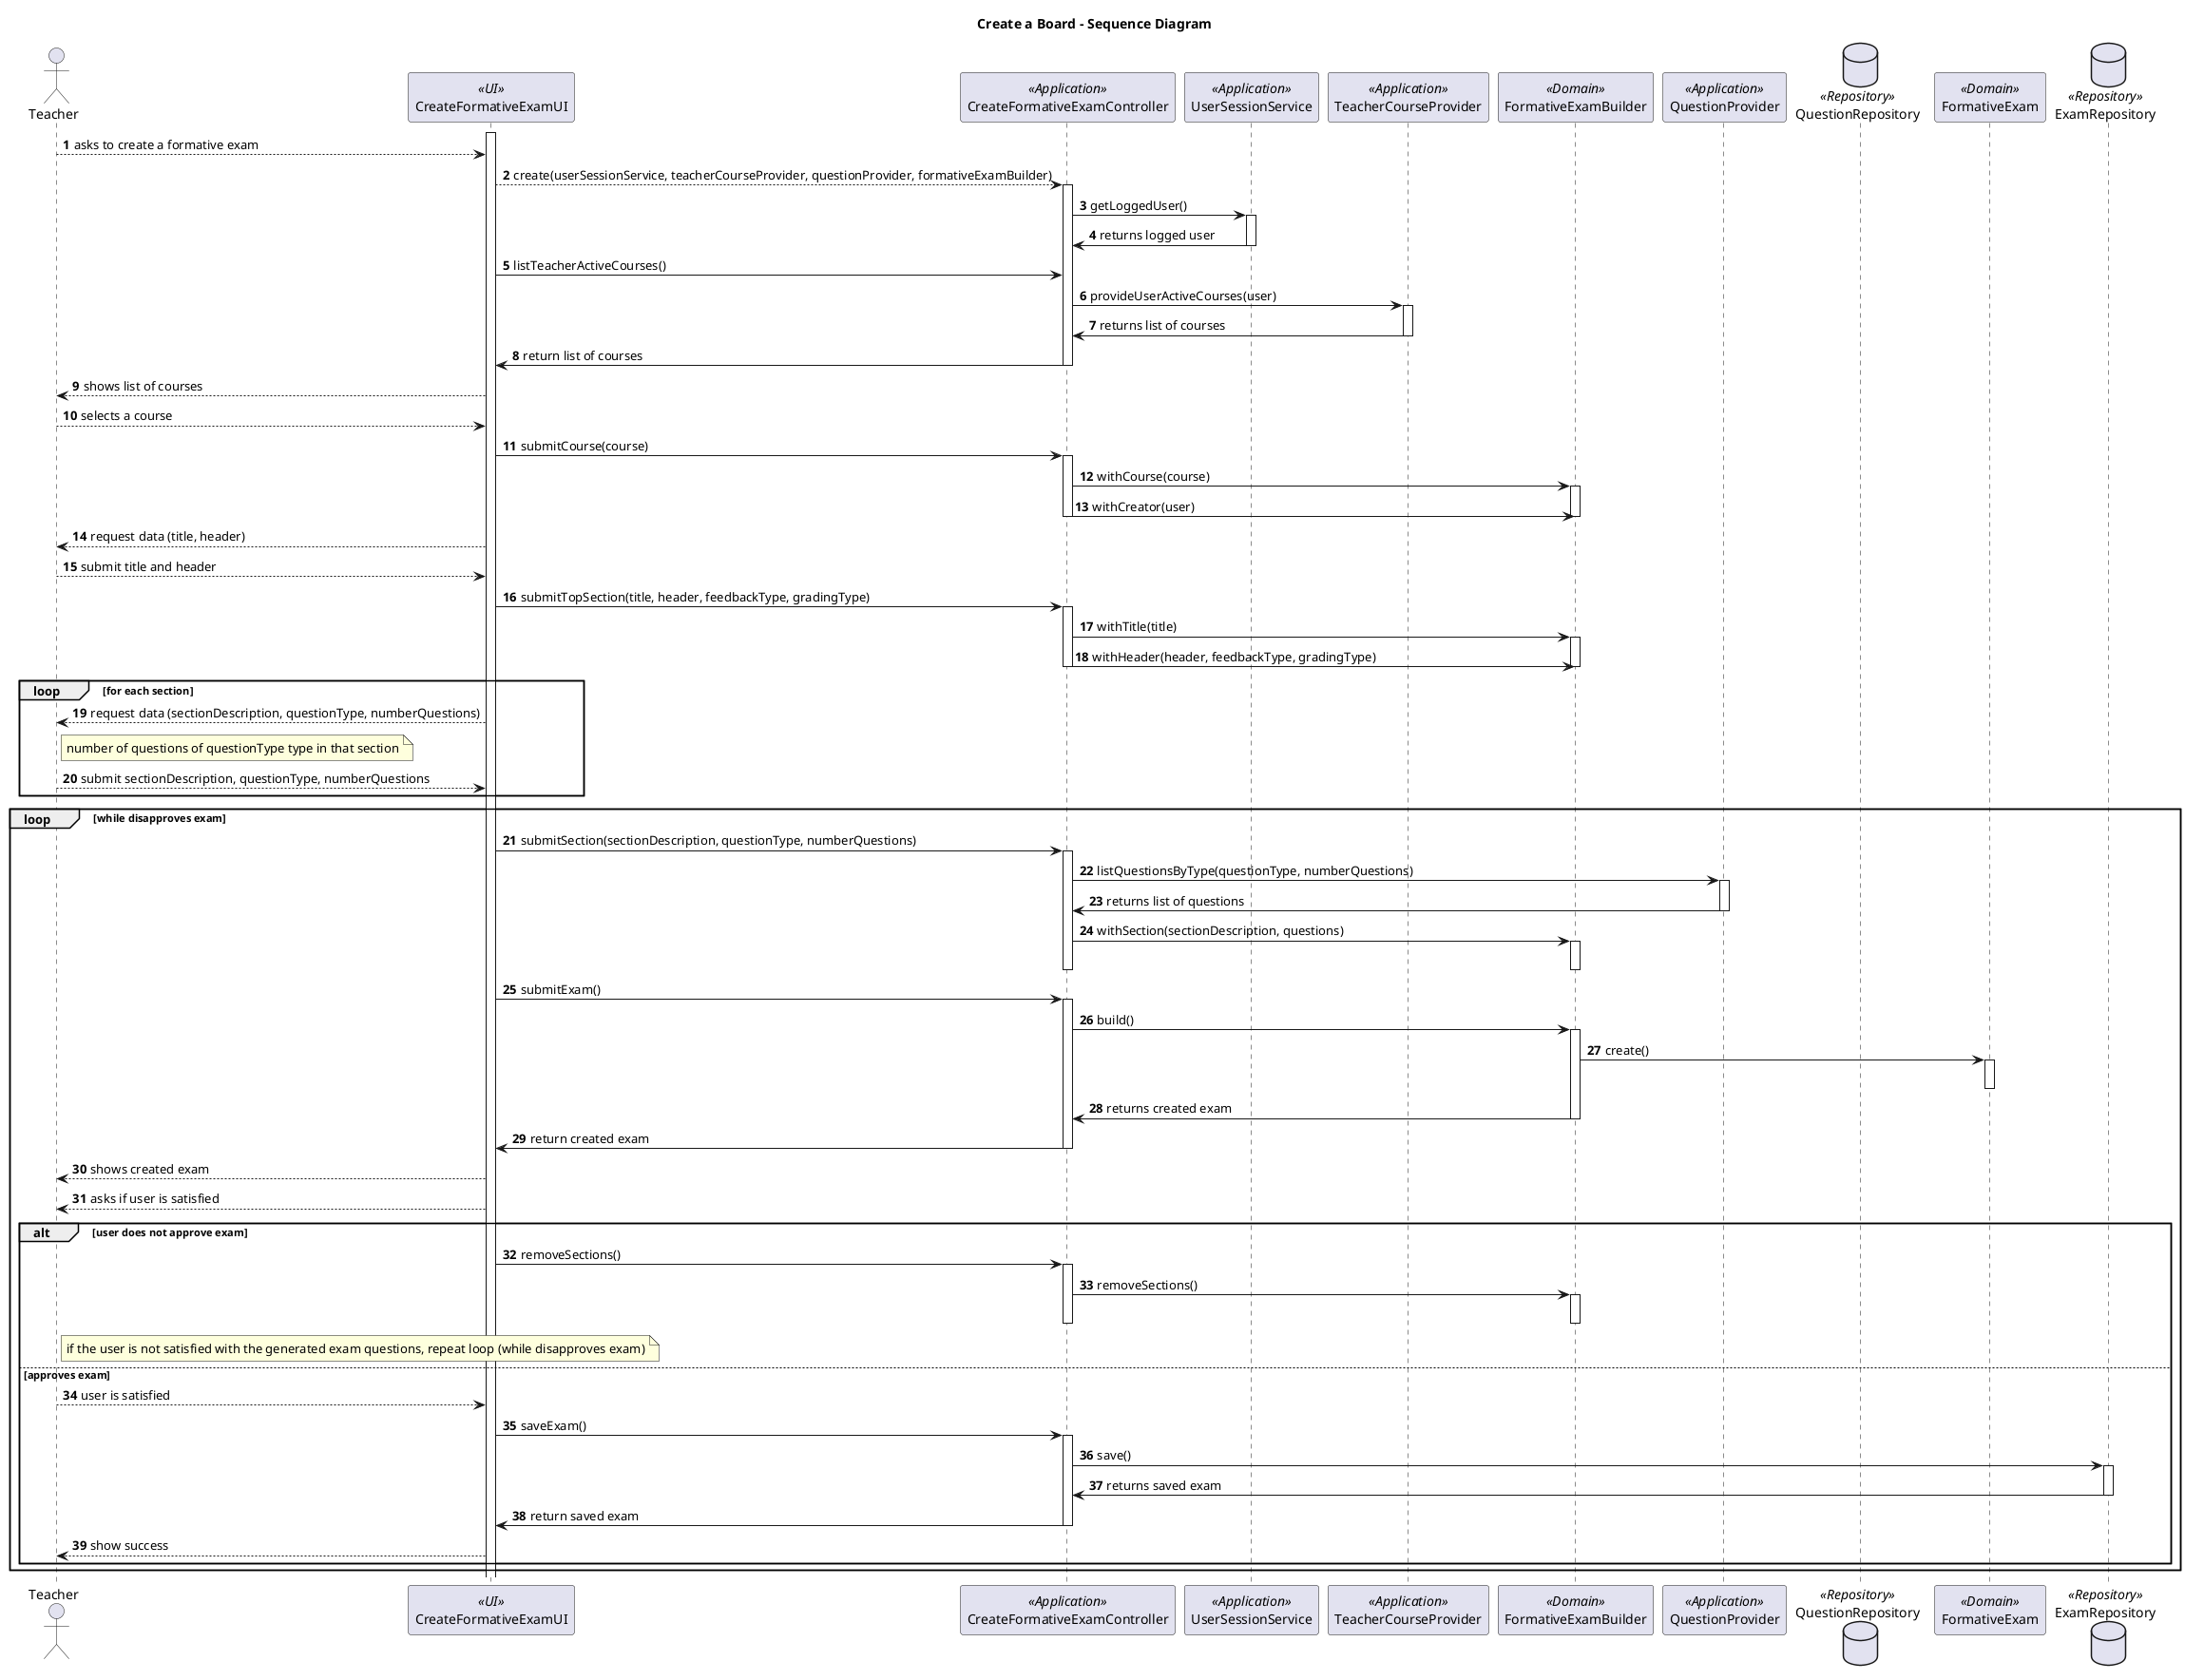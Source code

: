 @startuml

title Create a Board - Sequence Diagram

autonumber
actor Teacher as T
participant "CreateFormativeExamUI" as UI <<UI>>
participant "CreateFormativeExamController" as Controller <<Application>>
participant "UserSessionService" as US <<Application>>
participant "TeacherCourseProvider" as Provider <<Application>>
participant "FormativeExamBuilder" as Builder <<Domain>>
participant "QuestionProvider" as QProvider <<Application>>
database "QuestionRepository" as QRepo <<Repository>>
participant "FormativeExam" as E <<Domain>>
database "ExamRepository" as Erepo <<Repository>>



activate UI
T --> UI : asks to create a formative exam
UI --> Controller : create(userSessionService, teacherCourseProvider, questionProvider, formativeExamBuilder)
activate Controller
Controller -> US : getLoggedUser()
activate US
US -> Controller : returns logged user
deactivate US

UI -> Controller : listTeacherActiveCourses()
Controller -> Provider: provideUserActiveCourses(user)
activate Provider
Provider -> Controller : returns list of courses
deactivate Provider

Controller -> UI : return list of courses
deactivate Controller

UI --> T : shows list of courses
T --> UI : selects a course
UI -> Controller : submitCourse(course)
activate Controller
Controller -> Builder : withCourse(course)
activate Builder
Controller -> Builder : withCreator(user)

deactivate Builder
deactivate Controller

UI --> T : request data (title, header)
T --> UI : submit title and header
UI -> Controller : submitTopSection(title, header, feedbackType, gradingType)
activate Controller
Controller -> Builder : withTitle(title)
activate Builder
Controller -> Builder : withHeader(header, feedbackType, gradingType)
deactivate Builder
deactivate Controller

loop for each section
UI --> T : request data (sectionDescription, questionType, numberQuestions)
note right of T: number of questions of questionType type in that section
T --> UI : submit sectionDescription, questionType, numberQuestions
end

loop while disapproves exam

UI -> Controller: submitSection(sectionDescription, questionType, numberQuestions)
activate Controller
Controller -> QProvider : listQuestionsByType(questionType, numberQuestions)
activate QProvider
QProvider -> Controller : returns list of questions
deactivate QProvider

Controller -> Builder : withSection(sectionDescription, questions)
activate Builder
deactivate Builder
deactivate Controller

UI -> Controller : submitExam()
activate Controller
Controller -> Builder : build()
activate Builder
Builder -> E : create()
activate E
deactivate E
Builder -> Controller : returns created exam
deactivate Builder
Controller -> UI : return created exam
deactivate Controller

UI --> T : shows created exam
UI --> T : asks if user is satisfied

alt user does not approve exam

UI -> Controller: removeSections()
activate Controller
Controller -> Builder : removeSections()
activate Builder
deactivate Builder
deactivate Controller

note right of T: if the user is not satisfied with the generated exam questions, repeat loop (while disapproves exam)
else approves exam
T --> UI : user is satisfied

UI -> Controller : saveExam()
activate Controller
Controller -> Erepo : save()
activate Erepo
Erepo -> Controller : returns saved exam
deactivate Erepo

Controller -> UI : return saved exam
deactivate Controller
UI --> T : show success
end

end




@enduml
